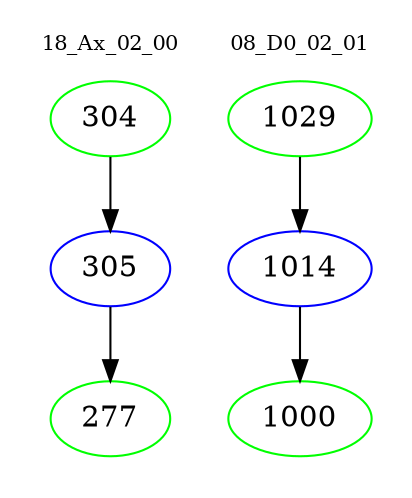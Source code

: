 digraph{
subgraph cluster_0 {
color = white
label = "18_Ax_02_00";
fontsize=10;
T0_304 [label="304", color="green"]
T0_304 -> T0_305 [color="black"]
T0_305 [label="305", color="blue"]
T0_305 -> T0_277 [color="black"]
T0_277 [label="277", color="green"]
}
subgraph cluster_1 {
color = white
label = "08_D0_02_01";
fontsize=10;
T1_1029 [label="1029", color="green"]
T1_1029 -> T1_1014 [color="black"]
T1_1014 [label="1014", color="blue"]
T1_1014 -> T1_1000 [color="black"]
T1_1000 [label="1000", color="green"]
}
}

